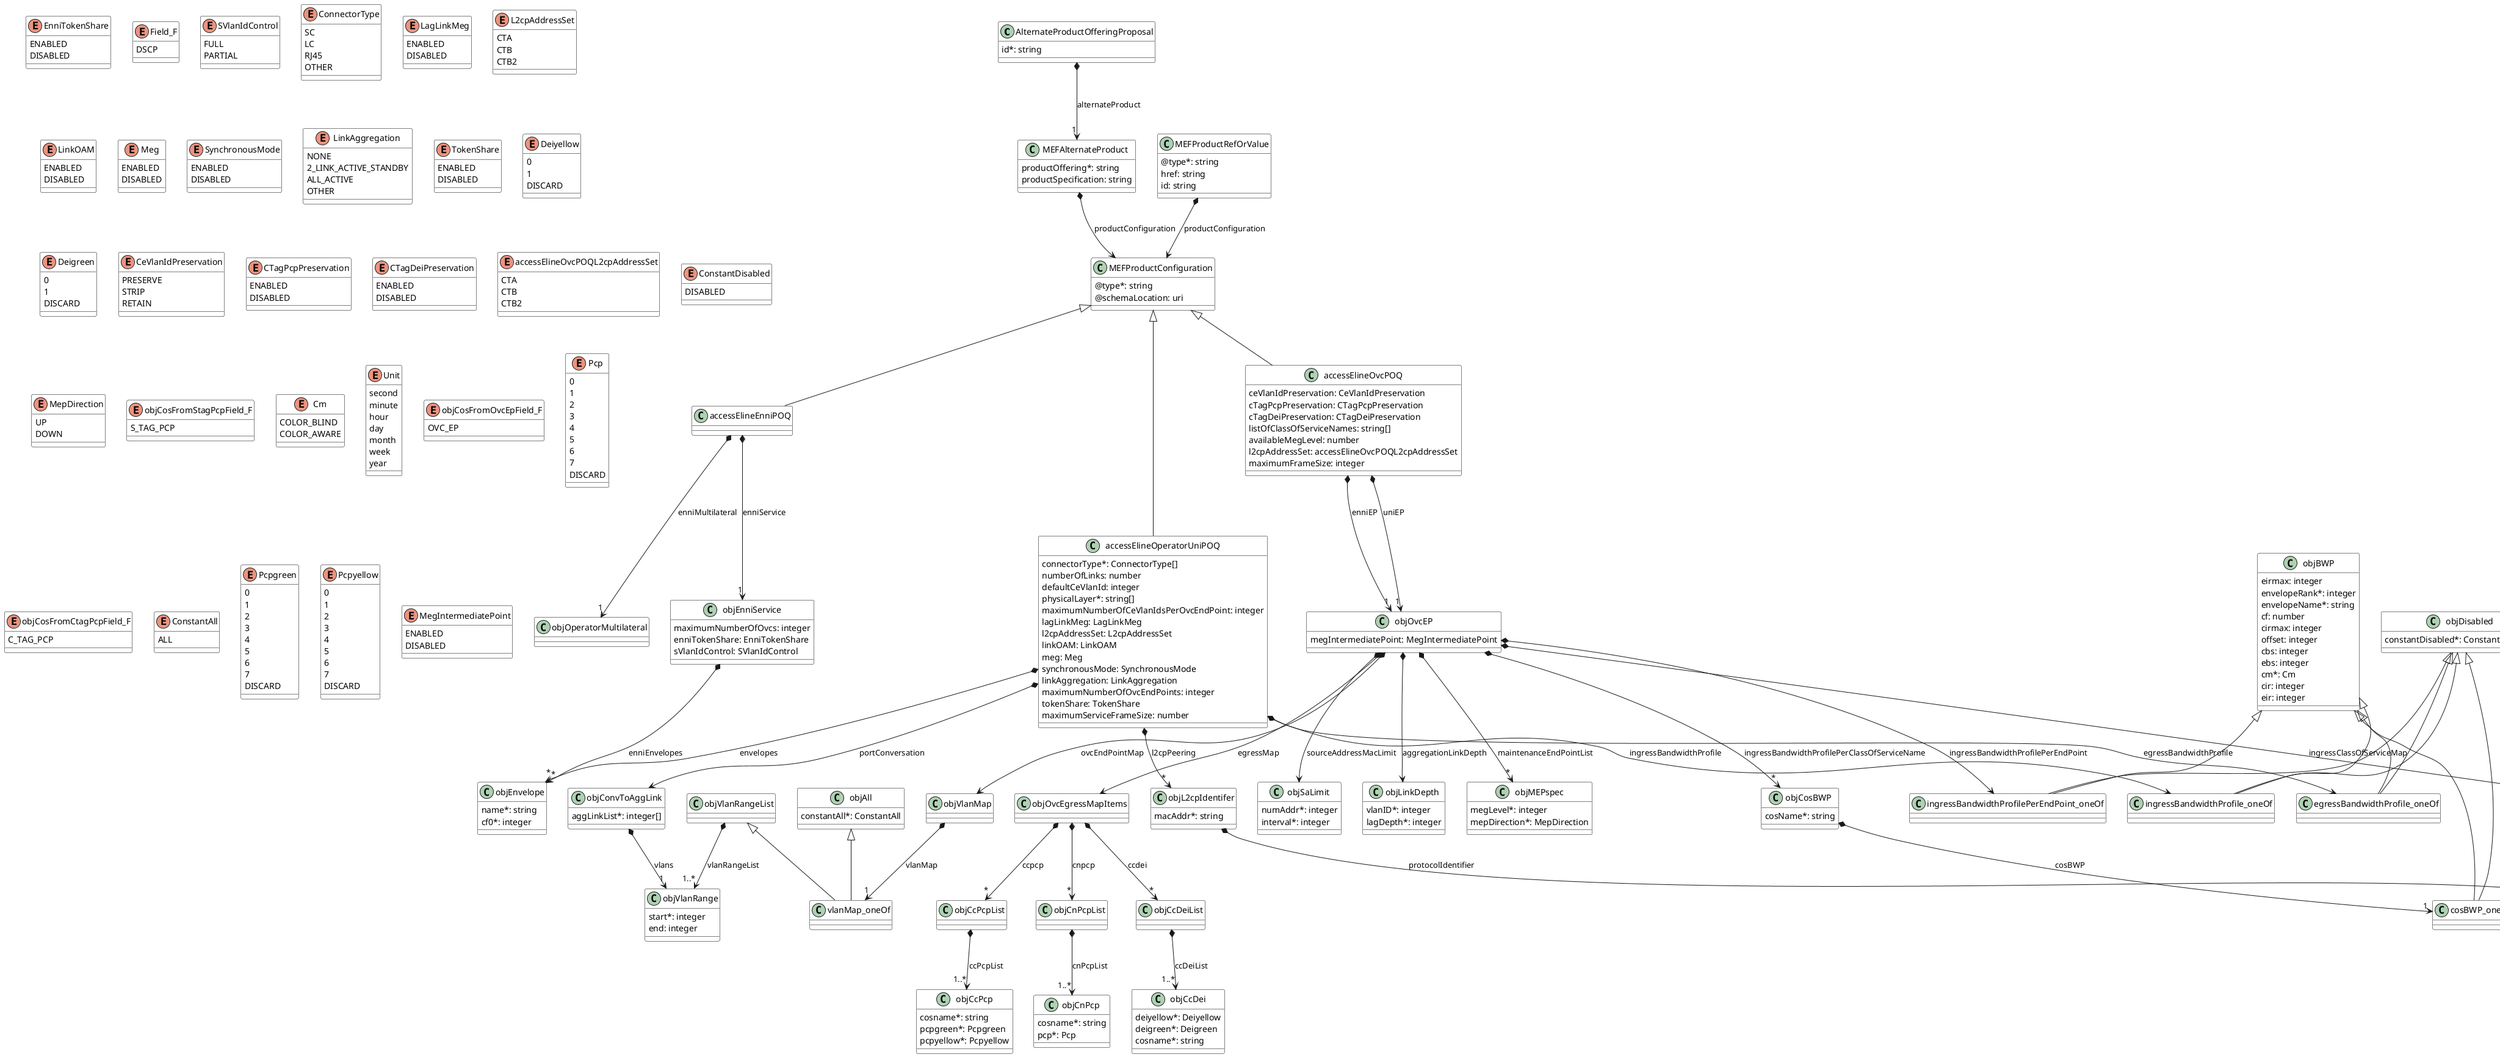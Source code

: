 @startuml
skinparam {
    ClassBackgroundColor White
    ClassBorderColor Black
}

class AlternateProductOfferingProposal {

    id*: string 
}

AlternateProductOfferingProposal *-->"1" MEFAlternateProduct : alternateProduct


enum EnniTokenShare {

    ENABLED
    DISABLED
}
enum Field_F {

    DSCP
}

enum SVlanIdControl {

    FULL
    PARTIAL
}
enum ConnectorType {

    SC
    LC
    RJ45
    OTHER
}
enum LagLinkMeg {

    ENABLED
    DISABLED
}
class MEFProductConfiguration {

    @type*: string 
    @schemaLocation: uri 
}



class MEFAlternateProduct {
    productOffering*: string
    productSpecification: string
}

MEFAlternateProduct *--> MEFProductConfiguration : productConfiguration


class MEFProductRefOrValue {

    @type*: string 
    href: string 
    id: string 
}

MEFProductRefOrValue *--> MEFProductConfiguration : productConfiguration


class accessElineEnniPOQ {

}
MEFProductConfiguration <|-- accessElineEnniPOQ

accessElineEnniPOQ *-->"1" objOperatorMultilateral : enniMultilateral
accessElineEnniPOQ *-->"1" objEnniService : enniService


class accessElineOperatorUniPOQ {

    connectorType*: ConnectorType[] 
    numberOfLinks: number 
    defaultCeVlanId: integer 
    physicalLayer*: string[] 
    maximumNumberOfCeVlanIdsPerOvcEndPoint: integer 
    lagLinkMeg: LagLinkMeg 
    l2cpAddressSet: L2cpAddressSet 
    linkOAM: LinkOAM 
    meg: Meg 
    synchronousMode: SynchronousMode 
    linkAggregation: LinkAggregation 
    maximumNumberOfOvcEndPoints: integer 
    tokenShare: TokenShare 
    maximumServiceFrameSize: number 
}
MEFProductConfiguration <|-- accessElineOperatorUniPOQ

accessElineOperatorUniPOQ *--> objConvToAggLink : portConversation
accessElineOperatorUniPOQ *--> ingressBandwidthProfile_oneOf : ingressBandwidthProfile
accessElineOperatorUniPOQ *--> egressBandwidthProfile_oneOf : egressBandwidthProfile
accessElineOperatorUniPOQ *-->"*" objL2cpIdentifer : l2cpPeering
accessElineOperatorUniPOQ *-->"*" objEnvelope : envelopes


class accessElineOvcPOQ {

    ceVlanIdPreservation: CeVlanIdPreservation 
    cTagPcpPreservation: CTagPcpPreservation 
    cTagDeiPreservation: CTagDeiPreservation 
    listOfClassOfServiceNames: string[] 
    availableMegLevel: number 
    l2cpAddressSet: accessElineOvcPOQL2cpAddressSet 
    maximumFrameSize: integer 
}
MEFProductConfiguration <|-- accessElineOvcPOQ

accessElineOvcPOQ *-->"1" objOvcEP : enniEP
accessElineOvcPOQ *-->"1" objOvcEP : uniEP


class cosBWP_oneOf {

}
objBWP <|-- cosBWP_oneOf
objDisabled <|-- cosBWP_oneOf



class egressBandwidthProfile_oneOf {

}
objBWP <|-- egressBandwidthProfile_oneOf
objDisabled <|-- egressBandwidthProfile_oneOf



class ingressBandwidthProfilePerEndPoint_oneOf {

}
objBWP <|-- ingressBandwidthProfilePerEndPoint_oneOf
objDisabled <|-- ingressBandwidthProfilePerEndPoint_oneOf



class ingressBandwidthProfile_oneOf {

}
objBWP <|-- ingressBandwidthProfile_oneOf
objDisabled <|-- ingressBandwidthProfile_oneOf



class ingressClassOfServiceMap_oneOf {

}
objCosFromOvcEp <|-- ingressClassOfServiceMap_oneOf
objCosFromStagPcp <|-- ingressClassOfServiceMap_oneOf
objCosFromCtagPcp <|-- ingressClassOfServiceMap_oneOf
objCosFromDscp <|-- ingressClassOfServiceMap_oneOf



class vlanMap_oneOf {

}
objVlanRangeList <|-- vlanMap_oneOf
objAll <|-- vlanMap_oneOf



class objAll {

    constantAll*: ConstantAll 
}



class objCcDei {

    deiyellow*: Deiyellow 
    deigreen*: Deigreen 
    cosname*: string 
}



class objCosFromDscp {

    field_F*: Field_F 
}

objCosFromDscp *-->"1" objCosDscpMap : map_M
objCosFromDscp *-->"1" objCosL2cp : l2cp_P


class objDisabled {

    constantDisabled*: ConstantDisabled 
}



class objEnniService {

    maximumNumberOfOvcs: integer 
    enniTokenShare: EnniTokenShare 
    sVlanIdControl: SVlanIdControl 
}

objEnniService *-->"*" objEnvelope : enniEnvelopes



class objL2cpIdentifer {

    macAddr*: string 
}

objL2cpIdentifer *-->"1" objL2cpProtocolIdentifier : protocolIdentifier


class objSaLimit {

    numAddr*: integer 
    interval*: integer 
}



class objVlanMap {

}

objVlanMap *-->"1" vlanMap_oneOf : vlanMap


class objVlanRange {

    start*: integer 
    end: integer 
}



class objVlanRangeList {

}

objVlanRangeList *-->"1..*" objVlanRange : vlanRangeList


class objBWP {

    eirmax: integer 
    envelopeRank*: integer 
    envelopeName*: string 
    cf: number 
    cirmax: integer 
    offset: integer 
    cbs: integer 
    ebs: integer 
    cm*: Cm 
    cir: integer 
    eir: integer 
}



class objCcDeiList {

}

objCcDeiList *-->"1..*" objCcDei : ccDeiList


class objCcPcp {

    cosname*: string 
    pcpgreen*: Pcpgreen 
    pcpyellow*: Pcpyellow 
}



class objCcPcpList {

}

objCcPcpList *-->"1..*" objCcPcp : ccPcpList


class objCnPcp {

    cosname*: string 
    pcp*: Pcp 
}



class objCnPcpList {

}

objCnPcpList *-->"1..*" objCnPcp : cnPcpList


class objConvToAggLink {

    aggLinkList*: integer[] 
}

objConvToAggLink *-->"1" objVlanRange : vlans


class objCosBWP {

    cosName*: string 
}

objCosBWP *-->"1" cosBWP_oneOf : cosBWP


class objCosDscpMap {

    notIP: string 
    otherIPv6: string 
    otherIPv4: string 
}

objCosDscpMap *-->"*" objCosDscpMapEntry : dscpValueCoSList


class objCosDscpMapEntry {

    cosName*: string 
}

objCosDscpMapEntry *--> objDscpValues : ipv4List
objCosDscpMapEntry *--> objDscpValues : ipv6List


class objCosFromCtagPcp {

    field_F*: objCosFromCtagPcpField_F 
}

objCosFromCtagPcp *-->"1" objCosPCPList : map_M
objCosFromCtagPcp *-->"1" objCosL2cp : l2cp_P


class objCosFromOvcEp {

    map_M*: string 
    field_F*: objCosFromOvcEpField_F 
}

objCosFromOvcEp *-->"1" objCosL2cp : l2cp_P


class objCosFromStagPcp {

    field_F*: objCosFromStagPcpField_F 
}

objCosFromStagPcp *-->"1" objCosPCPList : map_M
objCosFromStagPcp *-->"1" objCosL2cp : l2cp_P


class objCosL2cp {

    l2cpCosName*: string 
}

objCosL2cp *-->"1" objL2cpProtocolIdentifier : l2cpIdentifier


class objCosPCPList {

}

objCosPCPList *-->"1..*" objCosPcpMapEntry : cosPCPList


class objCosPcpMapEntry {

    pcpVal*: integer 
    pcpCosName*: string 
}



class objDscpValues {

    dscpValues: integer[] 
}



class objEnvelope {

    name*: string 
    cf0*: integer 
}





class objL2cpProtocolIdentifier {

}




class objLinkDepth {

    vlanID*: integer 
    lagDepth*: integer 
}



class objMEPspec {

    megLevel*: integer 
    mepDirection*: MepDirection 
}



class objOperatorMultilateral {

}



class objOvcEP {

    megIntermediatePoint: MegIntermediatePoint 
}

objOvcEP *--> objSaLimit : sourceAddressMacLimit
objOvcEP *--> objLinkDepth : aggregationLinkDepth
objOvcEP *--> objOvcEgressMapItems : egressMap
objOvcEP *--> objVlanMap : ovcEndPointMap
objOvcEP *--> ingressBandwidthProfilePerEndPoint_oneOf : ingressBandwidthProfilePerEndPoint
objOvcEP *-->"*" objCosBWP : ingressBandwidthProfilePerClassOfServiceName
objOvcEP *--> ingressClassOfServiceMap_oneOf : ingressClassOfServiceMap
objOvcEP *-->"*" objMEPspec : maintenanceEndPointList


class objOvcEgressMapItems {

}

objOvcEgressMapItems *-->"*" objCnPcpList : cnpcp
objOvcEgressMapItems *-->"*" objCcDeiList : ccdei
objOvcEgressMapItems *-->"*" objCcPcpList : ccpcp


enum L2cpAddressSet {

    CTA
    CTB
    CTB2
}
enum LinkOAM {

    ENABLED
    DISABLED
}
enum Meg {

    ENABLED
    DISABLED
}
enum SynchronousMode {

    ENABLED
    DISABLED
}
enum LinkAggregation {

    NONE
    2_LINK_ACTIVE_STANDBY
    ALL_ACTIVE
    OTHER
}
enum TokenShare {

    ENABLED
    DISABLED
}
enum Deiyellow {

    0
    1
    DISCARD
}
enum Deigreen {

    0
    1
    DISCARD
}
enum CeVlanIdPreservation {

    PRESERVE
    STRIP
    RETAIN
}
enum CTagPcpPreservation {

    ENABLED
    DISABLED
}
enum CTagDeiPreservation {

    ENABLED
    DISABLED
}
enum accessElineOvcPOQL2cpAddressSet {

    CTA
    CTB
    CTB2
}
enum ConstantDisabled {

    DISABLED
}
enum MepDirection {

    UP
    DOWN
}
enum objCosFromStagPcpField_F {

    S_TAG_PCP
}
enum Cm {

    COLOR_BLIND
    COLOR_AWARE
}
enum Unit {

    second
    minute
    hour
    day
    month
    week
    year
}
enum objCosFromOvcEpField_F {

    OVC_EP
}
enum Pcp {

    0
    1
    2
    3
    4
    5
    6
    7
    DISCARD
}
enum objCosFromCtagPcpField_F {

    C_TAG_PCP
}
enum ConstantAll {

    ALL
}
enum Pcpgreen {

    0
    1
    2
    3
    4
    5
    6
    7
    DISCARD
}
enum Pcpyellow {

    0
    1
    2
    3
    4
    5
    6
    7
    DISCARD
}
enum MegIntermediatePoint {

    ENABLED
    DISABLED
}
@enduml
